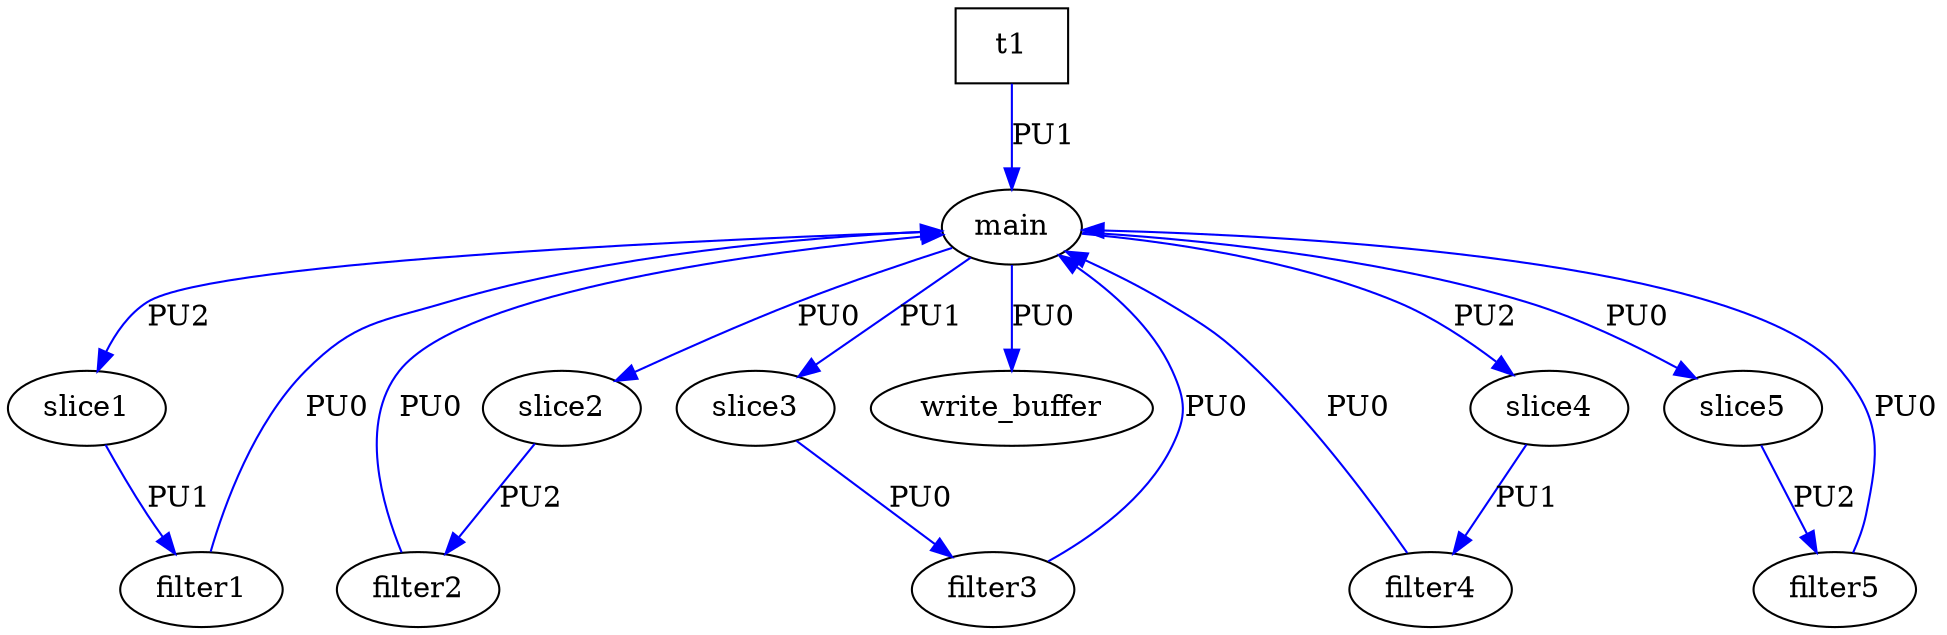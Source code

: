 digraph my_graph {
  overlap = scale;
   main[label="main"];
   slice1[label="slice1"];
   slice2[label="slice2"];
   slice3[label="slice3"];
   slice4[label="slice4"];
   slice5[label="slice5"];
   filter1[label="filter1"];
   filter2[label="filter2"];
   filter3[label="filter3"];
   filter4[label="filter4"];
   filter5[label="filter5"];
   write_buffer[label="write_buffer"];
   t1[label="t1",shape=box ];
   t1 -> main[label="PU1", color=blue];
   main -> slice1[label="PU2", color=blue];
   main -> slice2[label="PU0", color=blue];
   main -> slice3[label="PU1", color=blue];
   main -> slice4[label="PU2", color=blue];
   main -> slice5[label="PU0", color=blue];
   slice1 -> filter1[label="PU1", color=blue];
   slice2 -> filter2[label="PU2", color=blue];
   slice3 -> filter3[label="PU0", color=blue];
   slice4 -> filter4[label="PU1", color=blue];
   slice5 -> filter5[label="PU2", color=blue];
   filter1 -> main[label="PU0", color=blue];
   filter2 -> main[label="PU0", color=blue];
   filter3 -> main[label="PU0", color=blue];
   filter4 -> main[label="PU0", color=blue];
   filter5 -> main[label="PU0", color=blue];
   main -> write_buffer[label="PU0", color=blue];
}
